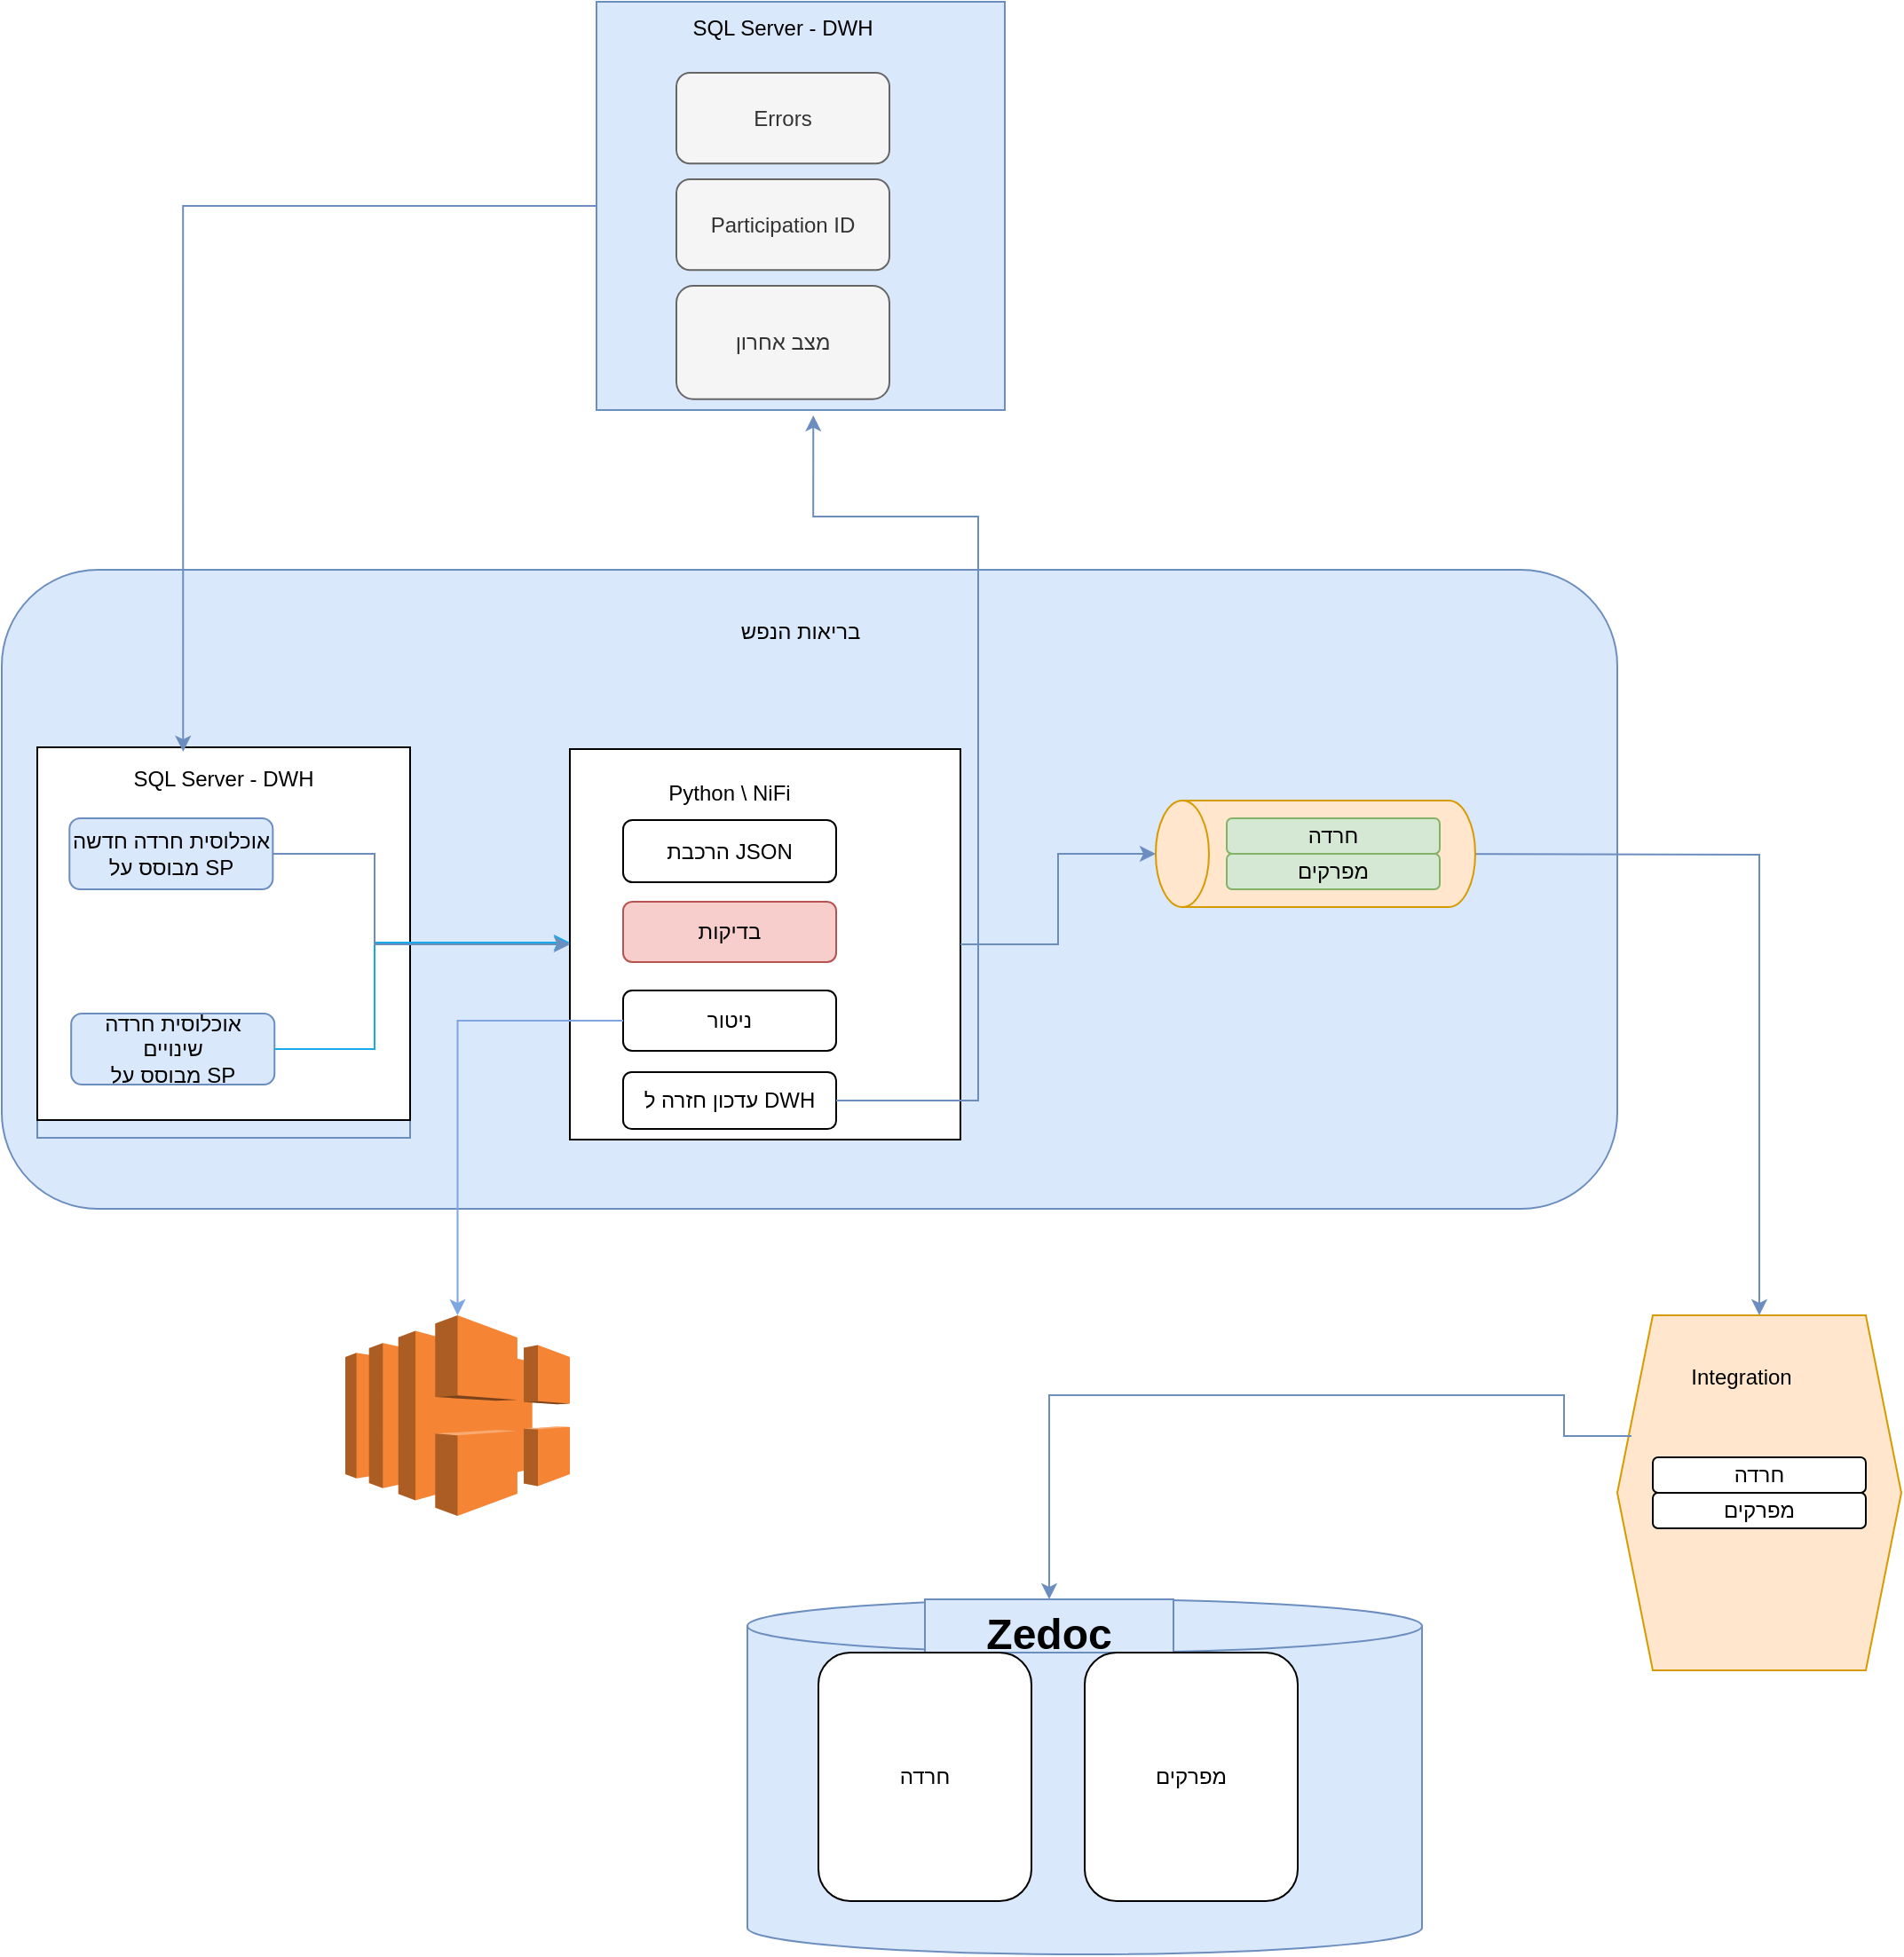 <mxfile version="22.1.1" type="github">
  <diagram name="‫עמוד-1‬" id="z9KWtGvP0ykJApAYb3_E">
    <mxGraphModel dx="989" dy="1396" grid="1" gridSize="10" guides="1" tooltips="1" connect="1" arrows="1" fold="1" page="1" pageScale="1" pageWidth="1100" pageHeight="850" math="0" shadow="0">
      <root>
        <mxCell id="0" />
        <mxCell id="1" parent="0" />
        <mxCell id="mV6azeuSrDNRdWC2Sgcm-7" value="" style="rounded=1;whiteSpace=wrap;html=1;fillColor=#dae8fc;strokeColor=#6c8ebf;" parent="1" vertex="1">
          <mxGeometry x="20" y="60" width="910" height="360" as="geometry" />
        </mxCell>
        <mxCell id="wkpVl2k1Z7q7xohtnV9i-3" value="" style="group;fillColor=#dae8fc;strokeColor=#6c8ebf;" parent="1" vertex="1" connectable="0">
          <mxGeometry x="40" y="160" width="210" height="220" as="geometry" />
        </mxCell>
        <mxCell id="wkpVl2k1Z7q7xohtnV9i-1" value="" style="whiteSpace=wrap;html=1;aspect=fixed;" parent="wkpVl2k1Z7q7xohtnV9i-3" vertex="1">
          <mxGeometry width="210" height="210" as="geometry" />
        </mxCell>
        <mxCell id="wkpVl2k1Z7q7xohtnV9i-2" value="SQL Server - DWH" style="text;html=1;strokeColor=none;fillColor=none;align=center;verticalAlign=middle;whiteSpace=wrap;rounded=0;" parent="wkpVl2k1Z7q7xohtnV9i-3" vertex="1">
          <mxGeometry x="19.091" y="3" width="171.818" height="30" as="geometry" />
        </mxCell>
        <mxCell id="wkpVl2k1Z7q7xohtnV9i-14" value="אוכלוסית חרדה חדשה&lt;br&gt;מבוסס על SP" style="rounded=1;whiteSpace=wrap;html=1;fillColor=#dae8fc;strokeColor=#6c8ebf;" parent="wkpVl2k1Z7q7xohtnV9i-3" vertex="1">
          <mxGeometry x="18.136" y="40" width="114.545" height="40" as="geometry" />
        </mxCell>
        <mxCell id="wkpVl2k1Z7q7xohtnV9i-15" value="אוכלוסית חרדה שינויים&lt;br style=&quot;border-color: var(--border-color);&quot;&gt;מבוסס על SP" style="rounded=1;whiteSpace=wrap;html=1;strokeColor=#6c8ebf;fillColor=#dae8fc;" parent="wkpVl2k1Z7q7xohtnV9i-3" vertex="1">
          <mxGeometry x="19.091" y="150" width="114.545" height="40" as="geometry" />
        </mxCell>
        <mxCell id="wkpVl2k1Z7q7xohtnV9i-4" value="" style="group" parent="1" vertex="1" connectable="0">
          <mxGeometry x="340" y="161" width="220" height="220" as="geometry" />
        </mxCell>
        <mxCell id="wkpVl2k1Z7q7xohtnV9i-5" value="" style="whiteSpace=wrap;html=1;aspect=fixed;" parent="wkpVl2k1Z7q7xohtnV9i-4" vertex="1">
          <mxGeometry width="220" height="220" as="geometry" />
        </mxCell>
        <mxCell id="wkpVl2k1Z7q7xohtnV9i-6" value="Python \ NiFi" style="text;html=1;strokeColor=none;fillColor=none;align=center;verticalAlign=middle;whiteSpace=wrap;rounded=0;" parent="wkpVl2k1Z7q7xohtnV9i-4" vertex="1">
          <mxGeometry x="30" y="10" width="120" height="30" as="geometry" />
        </mxCell>
        <mxCell id="wkpVl2k1Z7q7xohtnV9i-18" value="הרכבת JSON" style="rounded=1;whiteSpace=wrap;html=1;" parent="wkpVl2k1Z7q7xohtnV9i-4" vertex="1">
          <mxGeometry x="30" y="40" width="120" height="35" as="geometry" />
        </mxCell>
        <mxCell id="wkpVl2k1Z7q7xohtnV9i-19" value="בדיקות" style="rounded=1;whiteSpace=wrap;html=1;fillColor=#f8cecc;strokeColor=#b85450;" parent="wkpVl2k1Z7q7xohtnV9i-4" vertex="1">
          <mxGeometry x="30" y="86" width="120" height="34" as="geometry" />
        </mxCell>
        <mxCell id="wkpVl2k1Z7q7xohtnV9i-20" value="ניטור" style="rounded=1;whiteSpace=wrap;html=1;" parent="wkpVl2k1Z7q7xohtnV9i-4" vertex="1">
          <mxGeometry x="30" y="136" width="120" height="34" as="geometry" />
        </mxCell>
        <mxCell id="wkpVl2k1Z7q7xohtnV9i-21" value="עדכון חזרה ל DWH" style="rounded=1;whiteSpace=wrap;html=1;" parent="wkpVl2k1Z7q7xohtnV9i-4" vertex="1">
          <mxGeometry x="30" y="182" width="120" height="32" as="geometry" />
        </mxCell>
        <mxCell id="wkpVl2k1Z7q7xohtnV9i-10" value="" style="shape=hexagon;perimeter=hexagonPerimeter2;whiteSpace=wrap;html=1;fixedSize=1;fillColor=#ffe6cc;strokeColor=#d79b00;" parent="1" vertex="1">
          <mxGeometry x="930" y="480" width="160" height="200" as="geometry" />
        </mxCell>
        <mxCell id="wkpVl2k1Z7q7xohtnV9i-11" value="Integration" style="text;html=1;strokeColor=none;fillColor=none;align=center;verticalAlign=middle;whiteSpace=wrap;rounded=0;" parent="1" vertex="1">
          <mxGeometry x="970" y="500" width="60" height="30" as="geometry" />
        </mxCell>
        <mxCell id="wkpVl2k1Z7q7xohtnV9i-29" style="edgeStyle=orthogonalEdgeStyle;rounded=0;orthogonalLoop=1;jettySize=auto;html=1;exitX=1;exitY=0.5;exitDx=0;exitDy=0;fillColor=#dae8fc;strokeColor=#6c8ebf;" parent="1" source="wkpVl2k1Z7q7xohtnV9i-5" target="zhimW_uMHWvatuuAIKdU-16" edge="1">
          <mxGeometry relative="1" as="geometry">
            <mxPoint x="690" y="220.0" as="targetPoint" />
          </mxGeometry>
        </mxCell>
        <mxCell id="mV6azeuSrDNRdWC2Sgcm-1" value="" style="shape=cylinder3;whiteSpace=wrap;html=1;boundedLbl=1;backgroundOutline=1;size=15;fillColor=#dae8fc;strokeColor=#6c8ebf;" parent="1" vertex="1">
          <mxGeometry x="440" y="640" width="380" height="200" as="geometry" />
        </mxCell>
        <mxCell id="mV6azeuSrDNRdWC2Sgcm-2" value="&lt;h1&gt;Zedoc&lt;/h1&gt;" style="text;html=1;strokeColor=#6c8ebf;fillColor=#dae8fc;spacing=5;spacingTop=-20;whiteSpace=wrap;overflow=hidden;rounded=0;align=center;" parent="1" vertex="1">
          <mxGeometry x="540" y="640" width="140" height="30" as="geometry" />
        </mxCell>
        <mxCell id="mV6azeuSrDNRdWC2Sgcm-3" value="מפרקים" style="rounded=1;whiteSpace=wrap;html=1;" parent="1" vertex="1">
          <mxGeometry x="630" y="670" width="120" height="140" as="geometry" />
        </mxCell>
        <mxCell id="mV6azeuSrDNRdWC2Sgcm-4" style="edgeStyle=orthogonalEdgeStyle;rounded=0;orthogonalLoop=1;jettySize=auto;html=1;fillColor=#dae8fc;strokeColor=#6c8ebf;" parent="1" target="wkpVl2k1Z7q7xohtnV9i-10" edge="1">
          <mxGeometry relative="1" as="geometry">
            <mxPoint x="810" y="220.0" as="sourcePoint" />
          </mxGeometry>
        </mxCell>
        <mxCell id="mV6azeuSrDNRdWC2Sgcm-6" value="חרדה" style="rounded=1;whiteSpace=wrap;html=1;" parent="1" vertex="1">
          <mxGeometry x="480" y="670" width="120" height="140" as="geometry" />
        </mxCell>
        <mxCell id="mV6azeuSrDNRdWC2Sgcm-8" value="בריאות הנפש" style="text;html=1;strokeColor=none;fillColor=none;align=center;verticalAlign=middle;whiteSpace=wrap;rounded=0;" parent="1" vertex="1">
          <mxGeometry x="410" y="80" width="120" height="30" as="geometry" />
        </mxCell>
        <mxCell id="mV6azeuSrDNRdWC2Sgcm-10" value="חרדה" style="rounded=1;whiteSpace=wrap;html=1;" parent="1" vertex="1">
          <mxGeometry x="950" y="560" width="120" height="20" as="geometry" />
        </mxCell>
        <mxCell id="mV6azeuSrDNRdWC2Sgcm-11" value="מפרקים" style="rounded=1;whiteSpace=wrap;html=1;" parent="1" vertex="1">
          <mxGeometry x="950" y="580" width="120" height="20" as="geometry" />
        </mxCell>
        <mxCell id="mV6azeuSrDNRdWC2Sgcm-5" style="edgeStyle=orthogonalEdgeStyle;rounded=0;orthogonalLoop=1;jettySize=auto;html=1;exitX=0.05;exitY=0.34;exitDx=0;exitDy=0;exitPerimeter=0;fillColor=#dae8fc;strokeColor=#6c8ebf;" parent="1" source="wkpVl2k1Z7q7xohtnV9i-10" target="mV6azeuSrDNRdWC2Sgcm-2" edge="1">
          <mxGeometry relative="1" as="geometry">
            <mxPoint x="990" y="545" as="sourcePoint" />
            <mxPoint x="680" y="551" as="targetPoint" />
            <Array as="points">
              <mxPoint x="900" y="548" />
              <mxPoint x="900" y="525" />
              <mxPoint x="610" y="525" />
            </Array>
          </mxGeometry>
        </mxCell>
        <mxCell id="0KDFeaM7N-HZ0YYkBc0z-9" style="edgeStyle=orthogonalEdgeStyle;rounded=0;orthogonalLoop=1;jettySize=auto;html=1;strokeColor=#17A9E8;" parent="1" source="wkpVl2k1Z7q7xohtnV9i-15" edge="1">
          <mxGeometry relative="1" as="geometry">
            <Array as="points">
              <mxPoint x="230" y="330" />
              <mxPoint x="230" y="270" />
            </Array>
            <mxPoint x="340" y="270" as="targetPoint" />
          </mxGeometry>
        </mxCell>
        <mxCell id="zhimW_uMHWvatuuAIKdU-2" value="" style="outlineConnect=0;dashed=0;verticalLabelPosition=bottom;verticalAlign=top;align=center;html=1;shape=mxgraph.aws3.elastic_load_balancing;fillColor=#F58534;gradientColor=none;" parent="1" vertex="1">
          <mxGeometry x="213.5" y="480" width="126.5" height="113" as="geometry" />
        </mxCell>
        <mxCell id="zhimW_uMHWvatuuAIKdU-3" style="edgeStyle=orthogonalEdgeStyle;rounded=0;orthogonalLoop=1;jettySize=auto;html=1;strokeColor=#7EA6E0;" parent="1" source="wkpVl2k1Z7q7xohtnV9i-20" target="zhimW_uMHWvatuuAIKdU-2" edge="1">
          <mxGeometry relative="1" as="geometry" />
        </mxCell>
        <mxCell id="zhimW_uMHWvatuuAIKdU-13" value="" style="group;fillColor=#dae8fc;strokeColor=#6c8ebf;" parent="1" vertex="1" connectable="0">
          <mxGeometry x="355" y="-260" width="230" height="230" as="geometry" />
        </mxCell>
        <mxCell id="zhimW_uMHWvatuuAIKdU-9" value="" style="whiteSpace=wrap;html=1;aspect=fixed;fillColor=#dae8fc;strokeColor=#6c8ebf;" parent="zhimW_uMHWvatuuAIKdU-13" vertex="1">
          <mxGeometry width="230" height="230" as="geometry" />
        </mxCell>
        <mxCell id="zhimW_uMHWvatuuAIKdU-11" value="Participation ID" style="rounded=1;whiteSpace=wrap;html=1;fillColor=#f5f5f5;strokeColor=#666666;fontColor=#333333;" parent="zhimW_uMHWvatuuAIKdU-13" vertex="1">
          <mxGeometry x="45" y="99.998" width="120" height="51.111" as="geometry" />
        </mxCell>
        <mxCell id="zhimW_uMHWvatuuAIKdU-12" value="מצב אחרון" style="rounded=1;whiteSpace=wrap;html=1;strokeColor=#666666;fillColor=#f5f5f5;fontColor=#333333;" parent="zhimW_uMHWvatuuAIKdU-13" vertex="1">
          <mxGeometry x="45" y="159.996" width="120" height="63.889" as="geometry" />
        </mxCell>
        <mxCell id="zhimW_uMHWvatuuAIKdU-10" value="SQL Server - DWH" style="text;html=1;strokeColor=none;fillColor=none;align=center;verticalAlign=middle;whiteSpace=wrap;rounded=0;" parent="zhimW_uMHWvatuuAIKdU-13" vertex="1">
          <mxGeometry x="15" width="180" height="30" as="geometry" />
        </mxCell>
        <mxCell id="zhimW_uMHWvatuuAIKdU-25" value="Errors" style="rounded=1;whiteSpace=wrap;html=1;fillColor=#f5f5f5;fontColor=#333333;strokeColor=#666666;" parent="zhimW_uMHWvatuuAIKdU-13" vertex="1">
          <mxGeometry x="45" y="39.998" width="120" height="51.111" as="geometry" />
        </mxCell>
        <mxCell id="zhimW_uMHWvatuuAIKdU-15" style="edgeStyle=orthogonalEdgeStyle;rounded=0;orthogonalLoop=1;jettySize=auto;html=1;entryX=0.367;entryY=-0.017;entryDx=0;entryDy=0;entryPerimeter=0;fillColor=#dae8fc;strokeColor=#6c8ebf;" parent="1" source="zhimW_uMHWvatuuAIKdU-9" target="wkpVl2k1Z7q7xohtnV9i-2" edge="1">
          <mxGeometry relative="1" as="geometry" />
        </mxCell>
        <mxCell id="zhimW_uMHWvatuuAIKdU-16" value="KAFKA" style="shape=cylinder3;whiteSpace=wrap;html=1;boundedLbl=1;backgroundOutline=1;size=15;rotation=-90;fillColor=#ffe6cc;strokeColor=#d79b00;" parent="1" vertex="1">
          <mxGeometry x="730" y="130" width="60" height="180" as="geometry" />
        </mxCell>
        <mxCell id="zhimW_uMHWvatuuAIKdU-17" value="חרדה" style="rounded=1;whiteSpace=wrap;html=1;fillColor=#d5e8d4;strokeColor=#82b366;" parent="1" vertex="1">
          <mxGeometry x="710" y="200" width="120" height="20" as="geometry" />
        </mxCell>
        <mxCell id="zhimW_uMHWvatuuAIKdU-18" value="מפרקים" style="rounded=1;whiteSpace=wrap;html=1;fillColor=#d5e8d4;strokeColor=#82b366;" parent="1" vertex="1">
          <mxGeometry x="710" y="220" width="120" height="20" as="geometry" />
        </mxCell>
        <mxCell id="KfTV7CoLvWZbIG9vcyTQ-1" style="edgeStyle=orthogonalEdgeStyle;rounded=0;orthogonalLoop=1;jettySize=auto;html=1;entryX=0;entryY=0.5;entryDx=0;entryDy=0;fillColor=#dae8fc;strokeColor=#6c8ebf;" edge="1" parent="1" source="wkpVl2k1Z7q7xohtnV9i-14" target="wkpVl2k1Z7q7xohtnV9i-5">
          <mxGeometry relative="1" as="geometry">
            <Array as="points">
              <mxPoint x="230" y="220" />
              <mxPoint x="230" y="271" />
            </Array>
          </mxGeometry>
        </mxCell>
        <mxCell id="KfTV7CoLvWZbIG9vcyTQ-2" style="edgeStyle=orthogonalEdgeStyle;rounded=0;orthogonalLoop=1;jettySize=auto;html=1;fillColor=#dae8fc;strokeColor=#6c8ebf;entryX=0.531;entryY=1.013;entryDx=0;entryDy=0;entryPerimeter=0;" edge="1" parent="1" source="wkpVl2k1Z7q7xohtnV9i-21" target="zhimW_uMHWvatuuAIKdU-9">
          <mxGeometry relative="1" as="geometry">
            <mxPoint x="560" as="targetPoint" />
            <Array as="points">
              <mxPoint x="570" y="359" />
              <mxPoint x="570" y="30" />
              <mxPoint x="477" y="30" />
            </Array>
          </mxGeometry>
        </mxCell>
      </root>
    </mxGraphModel>
  </diagram>
</mxfile>
